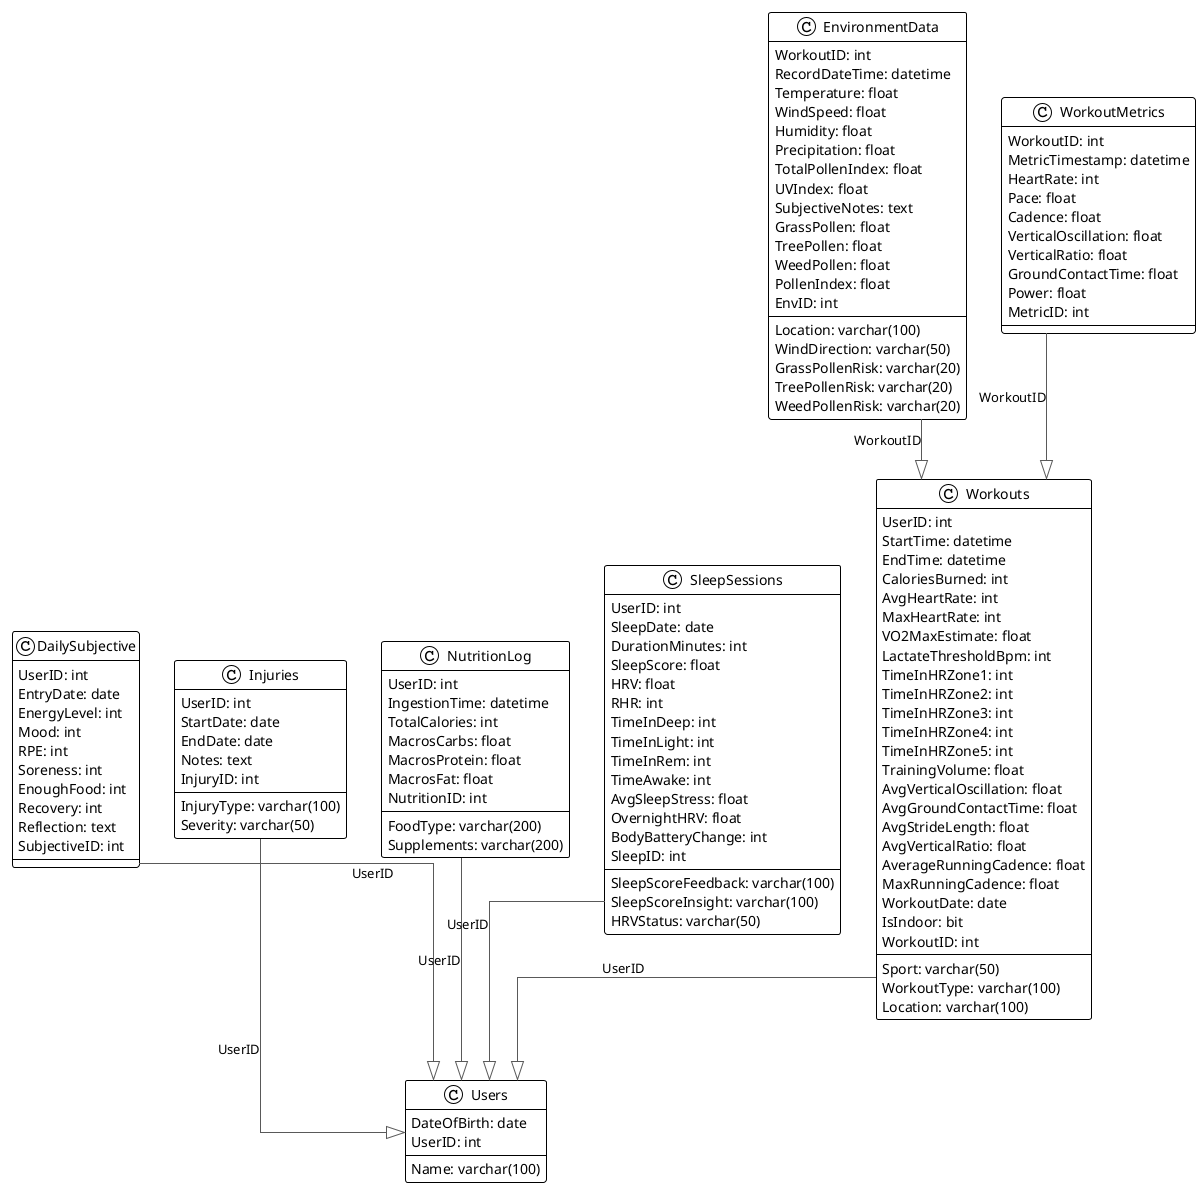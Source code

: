@startuml

!theme plain
top to bottom direction
skinparam linetype ortho

class DailySubjective {
   UserID: int
   EntryDate: date
   EnergyLevel: int
   Mood: int
   RPE: int
   Soreness: int
   EnoughFood: int
   Recovery: int
   Reflection: text
   SubjectiveID: int
}
class EnvironmentData {
   WorkoutID: int
   RecordDateTime: datetime
   Location: varchar(100)
   Temperature: float
   WindSpeed: float
   WindDirection: varchar(50)
   Humidity: float
   Precipitation: float
   TotalPollenIndex: float
   UVIndex: float
   SubjectiveNotes: text
   GrassPollen: float
   TreePollen: float
   WeedPollen: float
   GrassPollenRisk: varchar(20)
   TreePollenRisk: varchar(20)
   WeedPollenRisk: varchar(20)
   PollenIndex: float
   EnvID: int
}
class Injuries {
   UserID: int
   StartDate: date
   EndDate: date
   InjuryType: varchar(100)
   Severity: varchar(50)
   Notes: text
   InjuryID: int
}
class NutritionLog {
   UserID: int
   IngestionTime: datetime
   FoodType: varchar(200)
   TotalCalories: int
   MacrosCarbs: float
   MacrosProtein: float
   MacrosFat: float
   Supplements: varchar(200)
   NutritionID: int
}
class SleepSessions {
   UserID: int
   SleepDate: date
   DurationMinutes: int
   SleepScore: float
   HRV: float
   RHR: int
   TimeInDeep: int
   TimeInLight: int
   TimeInRem: int
   TimeAwake: int
   AvgSleepStress: float
   SleepScoreFeedback: varchar(100)
   SleepScoreInsight: varchar(100)
   OvernightHRV: float
   HRVStatus: varchar(50)
   BodyBatteryChange: int
   SleepID: int
}
class Users {
   Name: varchar(100)
   DateOfBirth: date
   UserID: int
}
class WorkoutMetrics {
   WorkoutID: int
   MetricTimestamp: datetime
   HeartRate: int
   Pace: float
   Cadence: float
   VerticalOscillation: float
   VerticalRatio: float
   GroundContactTime: float
   Power: float
   MetricID: int
}
class Workouts {
   UserID: int
   Sport: varchar(50)
   StartTime: datetime
   EndTime: datetime
   WorkoutType: varchar(100)
   CaloriesBurned: int
   AvgHeartRate: int
   MaxHeartRate: int
   VO2MaxEstimate: float
   LactateThresholdBpm: int
   TimeInHRZone1: int
   TimeInHRZone2: int
   TimeInHRZone3: int
   TimeInHRZone4: int
   TimeInHRZone5: int
   TrainingVolume: float
   AvgVerticalOscillation: float
   AvgGroundContactTime: float
   AvgStrideLength: float
   AvgVerticalRatio: float
   AverageRunningCadence: float
   MaxRunningCadence: float
   Location: varchar(100)
   WorkoutDate: date
   IsIndoor: bit
   WorkoutID: int
}

DailySubjective  -[#595959,plain]-^  Users           : "UserID"
EnvironmentData  -[#595959,plain]-^  Workouts        : "WorkoutID"
Injuries         -[#595959,plain]-^  Users           : "UserID"
NutritionLog     -[#595959,plain]-^  Users           : "UserID"
SleepSessions    -[#595959,plain]-^  Users           : "UserID"
WorkoutMetrics   -[#595959,plain]-^  Workouts        : "WorkoutID"
Workouts         -[#595959,plain]-^  Users           : "UserID"
@enduml
